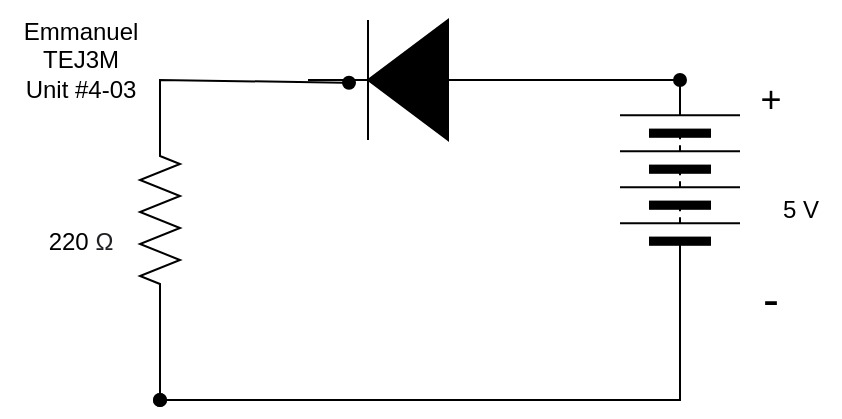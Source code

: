 <mxfile>
    <diagram id="rnyyZ82Ws_ob5HHru-i6" name="Page-1">
        <mxGraphModel dx="912" dy="604" grid="1" gridSize="10" guides="1" tooltips="1" connect="1" arrows="1" fold="1" page="1" pageScale="1" pageWidth="827" pageHeight="1169" math="0" shadow="0">
            <root>
                <mxCell id="0"/>
                <mxCell id="1" parent="0"/>
                <mxCell id="2" value="Emmanuel&lt;br&gt;TEJ3M&lt;br&gt;Unit #4-03" style="text;html=1;align=center;verticalAlign=middle;resizable=0;points=[];autosize=1;strokeColor=none;fillColor=none;" vertex="1" parent="1">
                    <mxGeometry x="210" y="360" width="80" height="60" as="geometry"/>
                </mxCell>
                <mxCell id="5" style="edgeStyle=none;html=1;exitX=0;exitY=0.5;exitDx=0;exitDy=0;exitPerimeter=0;entryX=0.795;entryY=0.477;entryDx=0;entryDy=0;entryPerimeter=0;endArrow=oval;endFill=1;rounded=0;" edge="1" parent="1" source="3" target="4">
                    <mxGeometry relative="1" as="geometry">
                        <Array as="points">
                            <mxPoint x="290" y="400"/>
                        </Array>
                    </mxGeometry>
                </mxCell>
                <mxCell id="15" style="edgeStyle=none;html=1;exitX=1;exitY=0.5;exitDx=0;exitDy=0;exitPerimeter=0;fontSize=24;endArrow=oval;endFill=1;" edge="1" parent="1" source="3">
                    <mxGeometry relative="1" as="geometry">
                        <mxPoint x="290" y="560" as="targetPoint"/>
                    </mxGeometry>
                </mxCell>
                <mxCell id="3" value="" style="pointerEvents=1;verticalLabelPosition=bottom;shadow=0;dashed=0;align=center;html=1;verticalAlign=top;shape=mxgraph.electrical.resistors.resistor_2;direction=south;" vertex="1" parent="1">
                    <mxGeometry x="280" y="420" width="20" height="100" as="geometry"/>
                </mxCell>
                <mxCell id="6" style="edgeStyle=none;html=1;exitX=0;exitY=0.5;exitDx=0;exitDy=0;exitPerimeter=0;endArrow=oval;endFill=1;" edge="1" parent="1" source="4">
                    <mxGeometry relative="1" as="geometry">
                        <mxPoint x="550" y="400" as="targetPoint"/>
                    </mxGeometry>
                </mxCell>
                <mxCell id="4" value="" style="pointerEvents=1;fillColor=strokeColor;verticalLabelPosition=bottom;shadow=0;dashed=0;align=center;html=1;verticalAlign=top;shape=mxgraph.electrical.diodes.diode;direction=west;" vertex="1" parent="1">
                    <mxGeometry x="364" y="370" width="100" height="60" as="geometry"/>
                </mxCell>
                <mxCell id="14" style="edgeStyle=none;html=1;fontSize=24;endArrow=oval;endFill=1;rounded=0;" edge="1" parent="1" source="7">
                    <mxGeometry relative="1" as="geometry">
                        <mxPoint x="290" y="560" as="targetPoint"/>
                        <Array as="points">
                            <mxPoint x="550" y="560"/>
                        </Array>
                    </mxGeometry>
                </mxCell>
                <mxCell id="7" value="" style="pointerEvents=1;verticalLabelPosition=bottom;shadow=0;dashed=0;align=center;html=1;verticalAlign=top;shape=mxgraph.electrical.miscellaneous.batteryStack;rotation=0;direction=north;" vertex="1" parent="1">
                    <mxGeometry x="520" y="400" width="60" height="100" as="geometry"/>
                </mxCell>
                <mxCell id="12" value="&lt;font style=&quot;font-size: 18px;&quot;&gt;+&lt;/font&gt;" style="text;html=1;align=center;verticalAlign=middle;resizable=0;points=[];autosize=1;strokeColor=none;fillColor=none;" vertex="1" parent="1">
                    <mxGeometry x="580" y="390" width="30" height="40" as="geometry"/>
                </mxCell>
                <mxCell id="13" value="&lt;font style=&quot;font-size: 24px;&quot;&gt;-&lt;/font&gt;" style="text;html=1;align=center;verticalAlign=middle;resizable=0;points=[];autosize=1;strokeColor=none;fillColor=none;" vertex="1" parent="1">
                    <mxGeometry x="580" y="490" width="30" height="40" as="geometry"/>
                </mxCell>
                <mxCell id="18" value="&lt;font style=&quot;font-size: 12px;&quot;&gt;220&amp;nbsp;&lt;span style=&quot;color: rgb(32, 33, 36); font-family: &amp;quot;Google Sans&amp;quot;, arial, sans-serif; text-align: left; background-color: rgb(255, 255, 255);&quot;&gt;Ω&lt;/span&gt;&lt;/font&gt;" style="text;html=1;align=center;verticalAlign=middle;resizable=0;points=[];autosize=1;strokeColor=none;fillColor=none;fontSize=14;" vertex="1" parent="1">
                    <mxGeometry x="220" y="465" width="60" height="30" as="geometry"/>
                </mxCell>
                <mxCell id="19" value="5 V" style="text;html=1;align=center;verticalAlign=middle;resizable=0;points=[];autosize=1;strokeColor=none;fillColor=none;fontSize=12;" vertex="1" parent="1">
                    <mxGeometry x="590" y="450" width="40" height="30" as="geometry"/>
                </mxCell>
            </root>
        </mxGraphModel>
    </diagram>
</mxfile>